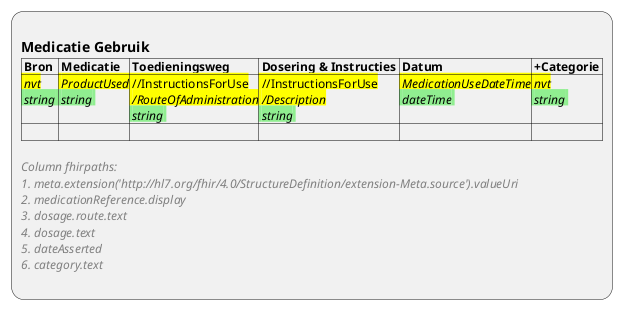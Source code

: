 @startuml ViewDefinition-MedicationStatement
:
== Medicatie Gebruik
|= Bron |= Medicatie |= Toedieningsweg |= Dosering & Instructies |= Datum |= +Categorie |
|<back:yellow> //nvt//\n<back:lightgreen> //string// |<back:yellow> //ProductUsed//\n<back:lightgreen> //string// |<back:yellow> //InstructionsForUse\n<back:yellow> ///RouteOfAdministration//\n<back:lightgreen> //string// |<back:yellow> //InstructionsForUse\n<back:yellow> ///Description//\n<back:lightgreen> //string// |<back:yellow> //MedicationUseDateTime//\n<back:lightgreen> //dateTime// |<back:yellow> //nvt//\n<back:lightgreen> //string// |
| |

<color:gray>//Column fhirpaths://
<color:gray>//1. meta.extension('http:~//hl7.org/fhir/4.0/StructureDefinition/extension-Meta.source').valueUri//
<color:gray>//2. medicationReference.display//
<color:gray>//3. dosage.route.text//
<color:gray>//4. dosage.text//
<color:gray>//5. dateAsserted//
<color:gray>//6. category.text//
;
@enduml